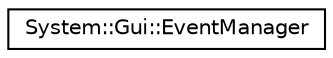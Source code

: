 digraph G
{
  edge [fontname="Helvetica",fontsize="10",labelfontname="Helvetica",labelfontsize="10"];
  node [fontname="Helvetica",fontsize="10",shape=record];
  rankdir="LR";
  Node1 [label="System::Gui::EventManager",height=0.2,width=0.4,color="black", fillcolor="white", style="filled",URL="$class_system_1_1_gui_1_1_event_manager.html"];
}
